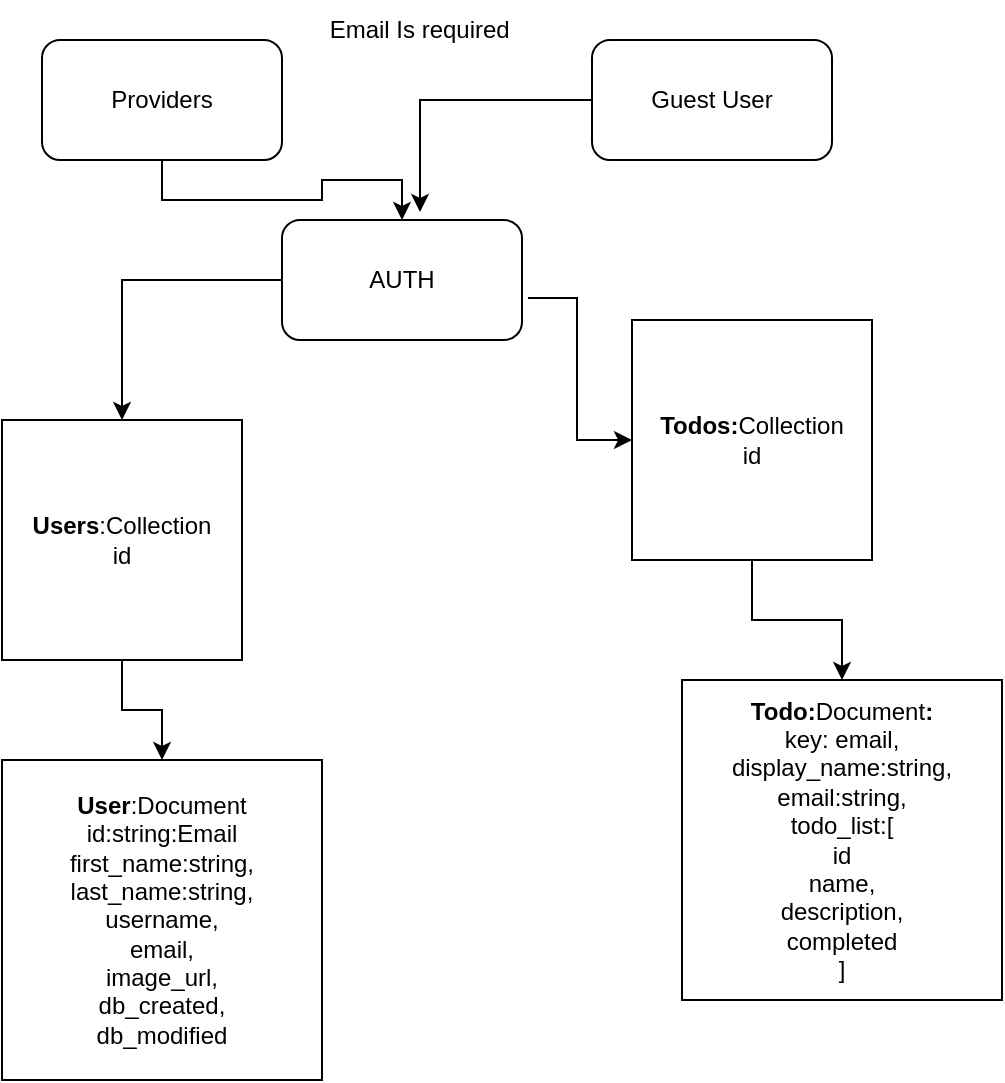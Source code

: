 <mxfile version="20.2.3" type="device"><diagram id="q3wyybUSjPV0y_MAQTaB" name="Page-1"><mxGraphModel dx="523" dy="864" grid="1" gridSize="10" guides="1" tooltips="1" connect="1" arrows="1" fold="1" page="1" pageScale="1" pageWidth="850" pageHeight="1100" math="0" shadow="0"><root><mxCell id="0"/><mxCell id="1" parent="0"/><mxCell id="JLpBxKQI9R4lsIhVbtSK-8" style="edgeStyle=orthogonalEdgeStyle;rounded=0;orthogonalLoop=1;jettySize=auto;html=1;entryX=0.5;entryY=0;entryDx=0;entryDy=0;" parent="1" source="JLpBxKQI9R4lsIhVbtSK-1" target="JLpBxKQI9R4lsIhVbtSK-7" edge="1"><mxGeometry relative="1" as="geometry"/></mxCell><mxCell id="JLpBxKQI9R4lsIhVbtSK-13" style="edgeStyle=orthogonalEdgeStyle;rounded=0;orthogonalLoop=1;jettySize=auto;html=1;exitX=1.025;exitY=0.65;exitDx=0;exitDy=0;exitPerimeter=0;" parent="1" source="JLpBxKQI9R4lsIhVbtSK-14" target="JLpBxKQI9R4lsIhVbtSK-11" edge="1"><mxGeometry relative="1" as="geometry"/></mxCell><mxCell id="JLpBxKQI9R4lsIhVbtSK-1" value="&lt;b&gt;Users&lt;/b&gt;:Collection&lt;br&gt;id" style="whiteSpace=wrap;html=1;aspect=fixed;" parent="1" vertex="1"><mxGeometry x="110" y="250" width="120" height="120" as="geometry"/></mxCell><mxCell id="JLpBxKQI9R4lsIhVbtSK-2" style="edgeStyle=orthogonalEdgeStyle;rounded=0;orthogonalLoop=1;jettySize=auto;html=1;" parent="1" source="JLpBxKQI9R4lsIhVbtSK-3" target="JLpBxKQI9R4lsIhVbtSK-14" edge="1"><mxGeometry relative="1" as="geometry"/></mxCell><mxCell id="JLpBxKQI9R4lsIhVbtSK-3" value="Providers" style="rounded=1;whiteSpace=wrap;html=1;" parent="1" vertex="1"><mxGeometry x="130" y="60" width="120" height="60" as="geometry"/></mxCell><mxCell id="JLpBxKQI9R4lsIhVbtSK-9" style="edgeStyle=orthogonalEdgeStyle;rounded=0;orthogonalLoop=1;jettySize=auto;html=1;entryX=0.575;entryY=-0.067;entryDx=0;entryDy=0;entryPerimeter=0;" parent="1" source="JLpBxKQI9R4lsIhVbtSK-5" target="JLpBxKQI9R4lsIhVbtSK-14" edge="1"><mxGeometry relative="1" as="geometry"/></mxCell><mxCell id="JLpBxKQI9R4lsIhVbtSK-5" value="Guest User" style="rounded=1;whiteSpace=wrap;html=1;" parent="1" vertex="1"><mxGeometry x="405" y="60" width="120" height="60" as="geometry"/></mxCell><mxCell id="JLpBxKQI9R4lsIhVbtSK-6" value="Email Is required&amp;nbsp;" style="text;html=1;align=center;verticalAlign=middle;resizable=0;points=[];autosize=1;strokeColor=none;fillColor=none;" parent="1" vertex="1"><mxGeometry x="260" y="40" width="120" height="30" as="geometry"/></mxCell><mxCell id="JLpBxKQI9R4lsIhVbtSK-7" value="&lt;b&gt;User&lt;/b&gt;:Document&lt;br&gt;id:string:Email&lt;br&gt;first_name:string,&lt;br&gt;last_name:string,&lt;br&gt;username,&lt;br&gt;email,&lt;br&gt;image_url,&lt;br&gt;&lt;div&gt;db_created,&lt;/div&gt;&lt;div&gt;db_modified&lt;/div&gt;" style="whiteSpace=wrap;html=1;aspect=fixed;" parent="1" vertex="1"><mxGeometry x="110" y="420" width="160" height="160" as="geometry"/></mxCell><mxCell id="JLpBxKQI9R4lsIhVbtSK-10" value="" style="edgeStyle=orthogonalEdgeStyle;rounded=0;orthogonalLoop=1;jettySize=auto;html=1;" parent="1" source="JLpBxKQI9R4lsIhVbtSK-11" target="JLpBxKQI9R4lsIhVbtSK-12" edge="1"><mxGeometry relative="1" as="geometry"/></mxCell><mxCell id="JLpBxKQI9R4lsIhVbtSK-11" value="&lt;b&gt;Todos:&lt;/b&gt;Collection&lt;br&gt;id" style="whiteSpace=wrap;html=1;aspect=fixed;" parent="1" vertex="1"><mxGeometry x="425" y="200" width="120" height="120" as="geometry"/></mxCell><mxCell id="JLpBxKQI9R4lsIhVbtSK-12" value="&lt;b&gt;Todo:&lt;/b&gt;Document&lt;b&gt;:&lt;br&gt;&lt;/b&gt;key: email,&lt;br&gt;display_name:string,&lt;br&gt;email:string,&lt;br&gt;todo_list:[&lt;br&gt;id&lt;br&gt;name,&lt;br&gt;description,&lt;br&gt;completed&lt;br&gt;]" style="whiteSpace=wrap;html=1;aspect=fixed;" parent="1" vertex="1"><mxGeometry x="450" y="380" width="160" height="160" as="geometry"/></mxCell><mxCell id="JLpBxKQI9R4lsIhVbtSK-16" style="edgeStyle=orthogonalEdgeStyle;rounded=0;orthogonalLoop=1;jettySize=auto;html=1;" parent="1" source="JLpBxKQI9R4lsIhVbtSK-14" target="JLpBxKQI9R4lsIhVbtSK-1" edge="1"><mxGeometry relative="1" as="geometry"/></mxCell><mxCell id="JLpBxKQI9R4lsIhVbtSK-14" value="AUTH" style="rounded=1;whiteSpace=wrap;html=1;" parent="1" vertex="1"><mxGeometry x="250" y="150" width="120" height="60" as="geometry"/></mxCell></root></mxGraphModel></diagram></mxfile>